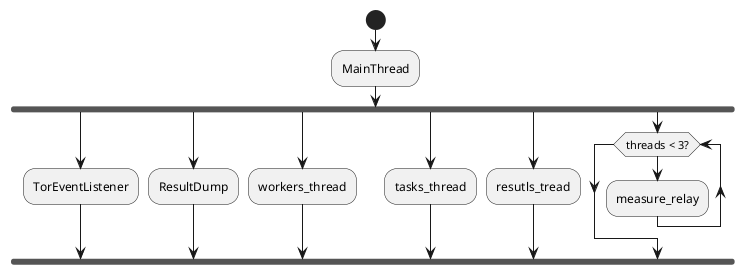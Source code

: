 @startuml

start

:MainThread;
  fork
    :TorEventListener;
  fork again
    :ResultDump;
  fork again
    :workers_thread;
  fork again
    :tasks_thread;
  fork again
    :resutls_tread;
  fork again
  while (threads < 3?)
      :measure_relay;
  endwhile
  end fork


@enduml